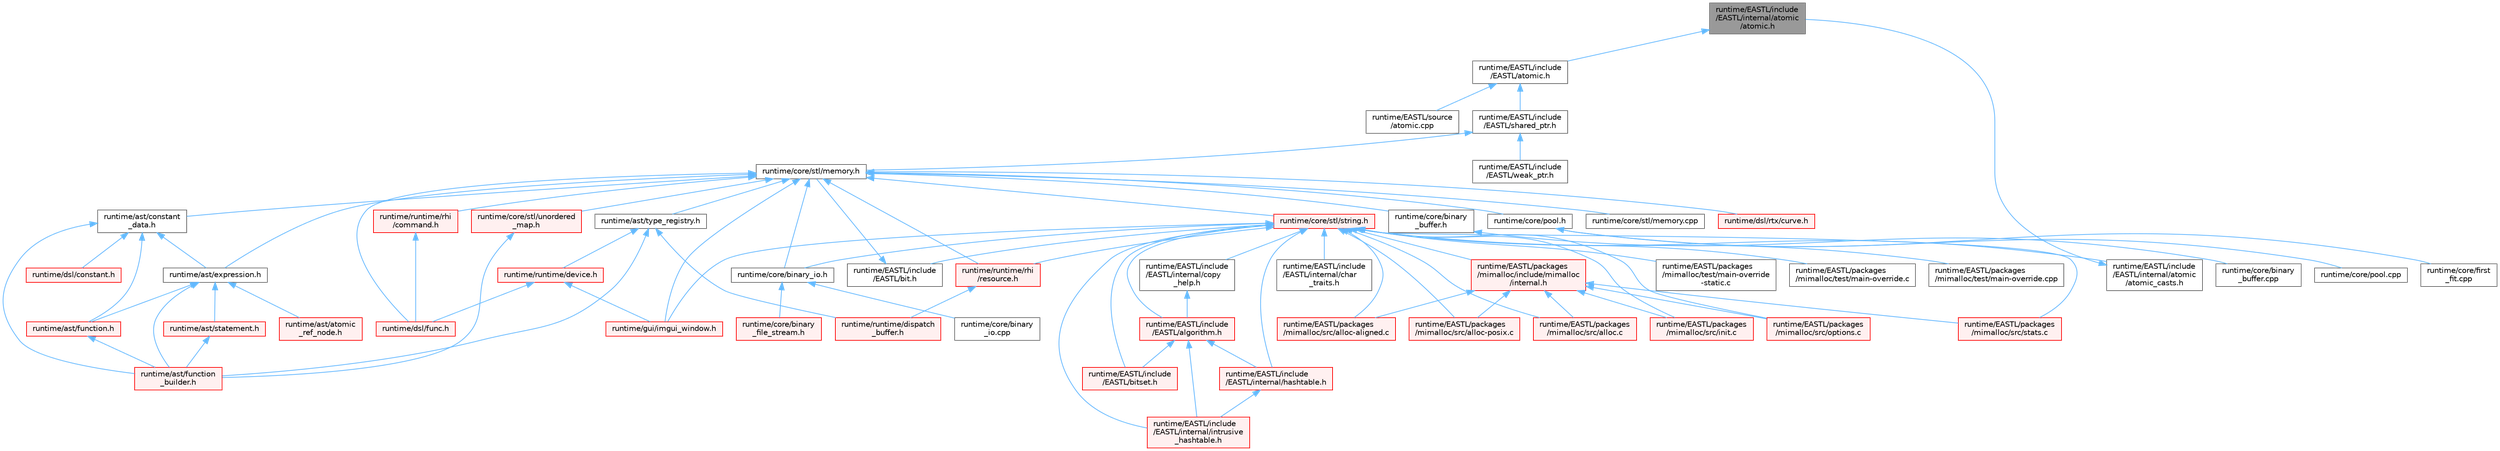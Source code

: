 digraph "runtime/EASTL/include/EASTL/internal/atomic/atomic.h"
{
 // LATEX_PDF_SIZE
  bgcolor="transparent";
  edge [fontname=Helvetica,fontsize=10,labelfontname=Helvetica,labelfontsize=10];
  node [fontname=Helvetica,fontsize=10,shape=box,height=0.2,width=0.4];
  Node1 [id="Node000001",label="runtime/EASTL/include\l/EASTL/internal/atomic\l/atomic.h",height=0.2,width=0.4,color="gray40", fillcolor="grey60", style="filled", fontcolor="black",tooltip=" "];
  Node1 -> Node2 [id="edge77_Node000001_Node000002",dir="back",color="steelblue1",style="solid",tooltip=" "];
  Node2 [id="Node000002",label="runtime/EASTL/include\l/EASTL/atomic.h",height=0.2,width=0.4,color="grey40", fillcolor="white", style="filled",URL="$_e_a_s_t_l_2include_2_e_a_s_t_l_2atomic_8h.html",tooltip=" "];
  Node2 -> Node3 [id="edge78_Node000002_Node000003",dir="back",color="steelblue1",style="solid",tooltip=" "];
  Node3 [id="Node000003",label="runtime/EASTL/include\l/EASTL/shared_ptr.h",height=0.2,width=0.4,color="grey40", fillcolor="white", style="filled",URL="$shared__ptr_8h.html",tooltip=" "];
  Node3 -> Node4 [id="edge79_Node000003_Node000004",dir="back",color="steelblue1",style="solid",tooltip=" "];
  Node4 [id="Node000004",label="runtime/EASTL/include\l/EASTL/weak_ptr.h",height=0.2,width=0.4,color="grey40", fillcolor="white", style="filled",URL="$weak__ptr_8h.html",tooltip=" "];
  Node3 -> Node5 [id="edge80_Node000003_Node000005",dir="back",color="steelblue1",style="solid",tooltip=" "];
  Node5 [id="Node000005",label="runtime/core/stl/memory.h",height=0.2,width=0.4,color="grey40", fillcolor="white", style="filled",URL="$core_2stl_2memory_8h.html",tooltip=" "];
  Node5 -> Node6 [id="edge81_Node000005_Node000006",dir="back",color="steelblue1",style="solid",tooltip=" "];
  Node6 [id="Node000006",label="runtime/ast/constant\l_data.h",height=0.2,width=0.4,color="grey40", fillcolor="white", style="filled",URL="$constant__data_8h.html",tooltip=" "];
  Node6 -> Node7 [id="edge82_Node000006_Node000007",dir="back",color="steelblue1",style="solid",tooltip=" "];
  Node7 [id="Node000007",label="runtime/ast/expression.h",height=0.2,width=0.4,color="grey40", fillcolor="white", style="filled",URL="$expression_8h.html",tooltip=" "];
  Node7 -> Node8 [id="edge83_Node000007_Node000008",dir="back",color="steelblue1",style="solid",tooltip=" "];
  Node8 [id="Node000008",label="runtime/ast/atomic\l_ref_node.h",height=0.2,width=0.4,color="red", fillcolor="#FFF0F0", style="filled",URL="$atomic__ref__node_8h.html",tooltip=" "];
  Node7 -> Node28 [id="edge84_Node000007_Node000028",dir="back",color="steelblue1",style="solid",tooltip=" "];
  Node28 [id="Node000028",label="runtime/ast/function.h",height=0.2,width=0.4,color="red", fillcolor="#FFF0F0", style="filled",URL="$ast_2function_8h.html",tooltip=" "];
  Node28 -> Node30 [id="edge85_Node000028_Node000030",dir="back",color="steelblue1",style="solid",tooltip=" "];
  Node30 [id="Node000030",label="runtime/ast/function\l_builder.h",height=0.2,width=0.4,color="red", fillcolor="#FFF0F0", style="filled",URL="$function__builder_8h.html",tooltip=" "];
  Node7 -> Node30 [id="edge86_Node000007_Node000030",dir="back",color="steelblue1",style="solid",tooltip=" "];
  Node7 -> Node57 [id="edge87_Node000007_Node000057",dir="back",color="steelblue1",style="solid",tooltip=" "];
  Node57 [id="Node000057",label="runtime/ast/statement.h",height=0.2,width=0.4,color="red", fillcolor="#FFF0F0", style="filled",URL="$statement_8h.html",tooltip=" "];
  Node57 -> Node30 [id="edge88_Node000057_Node000030",dir="back",color="steelblue1",style="solid",tooltip=" "];
  Node6 -> Node28 [id="edge89_Node000006_Node000028",dir="back",color="steelblue1",style="solid",tooltip=" "];
  Node6 -> Node30 [id="edge90_Node000006_Node000030",dir="back",color="steelblue1",style="solid",tooltip=" "];
  Node6 -> Node32 [id="edge91_Node000006_Node000032",dir="back",color="steelblue1",style="solid",tooltip=" "];
  Node32 [id="Node000032",label="runtime/dsl/constant.h",height=0.2,width=0.4,color="red", fillcolor="#FFF0F0", style="filled",URL="$constant_8h.html",tooltip=" "];
  Node5 -> Node7 [id="edge92_Node000005_Node000007",dir="back",color="steelblue1",style="solid",tooltip=" "];
  Node5 -> Node58 [id="edge93_Node000005_Node000058",dir="back",color="steelblue1",style="solid",tooltip=" "];
  Node58 [id="Node000058",label="runtime/ast/type_registry.h",height=0.2,width=0.4,color="grey40", fillcolor="white", style="filled",URL="$type__registry_8h.html",tooltip=" "];
  Node58 -> Node30 [id="edge94_Node000058_Node000030",dir="back",color="steelblue1",style="solid",tooltip=" "];
  Node58 -> Node48 [id="edge95_Node000058_Node000048",dir="back",color="steelblue1",style="solid",tooltip=" "];
  Node48 [id="Node000048",label="runtime/runtime/device.h",height=0.2,width=0.4,color="red", fillcolor="#FFF0F0", style="filled",URL="$device_8h.html",tooltip=" "];
  Node48 -> Node11 [id="edge96_Node000048_Node000011",dir="back",color="steelblue1",style="solid",tooltip=" "];
  Node11 [id="Node000011",label="runtime/dsl/func.h",height=0.2,width=0.4,color="red", fillcolor="#FFF0F0", style="filled",URL="$func_8h.html",tooltip=" "];
  Node48 -> Node49 [id="edge97_Node000048_Node000049",dir="back",color="steelblue1",style="solid",tooltip=" "];
  Node49 [id="Node000049",label="runtime/gui/imgui_window.h",height=0.2,width=0.4,color="red", fillcolor="#FFF0F0", style="filled",URL="$imgui__window_8h.html",tooltip=" "];
  Node58 -> Node50 [id="edge98_Node000058_Node000050",dir="back",color="steelblue1",style="solid",tooltip=" "];
  Node50 [id="Node000050",label="runtime/runtime/dispatch\l_buffer.h",height=0.2,width=0.4,color="red", fillcolor="#FFF0F0", style="filled",URL="$dispatch__buffer_8h.html",tooltip=" "];
  Node5 -> Node59 [id="edge99_Node000005_Node000059",dir="back",color="steelblue1",style="solid",tooltip=" "];
  Node59 [id="Node000059",label="runtime/core/binary\l_buffer.h",height=0.2,width=0.4,color="grey40", fillcolor="white", style="filled",URL="$binary__buffer_8h.html",tooltip=" "];
  Node59 -> Node60 [id="edge100_Node000059_Node000060",dir="back",color="steelblue1",style="solid",tooltip=" "];
  Node60 [id="Node000060",label="runtime/core/binary\l_buffer.cpp",height=0.2,width=0.4,color="grey40", fillcolor="white", style="filled",URL="$binary__buffer_8cpp.html",tooltip=" "];
  Node5 -> Node61 [id="edge101_Node000005_Node000061",dir="back",color="steelblue1",style="solid",tooltip=" "];
  Node61 [id="Node000061",label="runtime/core/binary_io.h",height=0.2,width=0.4,color="grey40", fillcolor="white", style="filled",URL="$binary__io_8h.html",tooltip=" "];
  Node61 -> Node62 [id="edge102_Node000061_Node000062",dir="back",color="steelblue1",style="solid",tooltip=" "];
  Node62 [id="Node000062",label="runtime/core/binary\l_file_stream.h",height=0.2,width=0.4,color="red", fillcolor="#FFF0F0", style="filled",URL="$binary__file__stream_8h.html",tooltip=" "];
  Node61 -> Node64 [id="edge103_Node000061_Node000064",dir="back",color="steelblue1",style="solid",tooltip=" "];
  Node64 [id="Node000064",label="runtime/core/binary\l_io.cpp",height=0.2,width=0.4,color="grey40", fillcolor="white", style="filled",URL="$binary__io_8cpp.html",tooltip=" "];
  Node5 -> Node65 [id="edge104_Node000005_Node000065",dir="back",color="steelblue1",style="solid",tooltip=" "];
  Node65 [id="Node000065",label="runtime/core/pool.h",height=0.2,width=0.4,color="grey40", fillcolor="white", style="filled",URL="$core_2pool_8h.html",tooltip=" "];
  Node65 -> Node66 [id="edge105_Node000065_Node000066",dir="back",color="steelblue1",style="solid",tooltip=" "];
  Node66 [id="Node000066",label="runtime/core/first\l_fit.cpp",height=0.2,width=0.4,color="grey40", fillcolor="white", style="filled",URL="$first__fit_8cpp.html",tooltip=" "];
  Node65 -> Node67 [id="edge106_Node000065_Node000067",dir="back",color="steelblue1",style="solid",tooltip=" "];
  Node67 [id="Node000067",label="runtime/core/pool.cpp",height=0.2,width=0.4,color="grey40", fillcolor="white", style="filled",URL="$pool_8cpp.html",tooltip=" "];
  Node5 -> Node68 [id="edge107_Node000005_Node000068",dir="back",color="steelblue1",style="solid",tooltip=" "];
  Node68 [id="Node000068",label="runtime/core/stl/memory.cpp",height=0.2,width=0.4,color="grey40", fillcolor="white", style="filled",URL="$core_2stl_2memory_8cpp.html",tooltip=" "];
  Node5 -> Node69 [id="edge108_Node000005_Node000069",dir="back",color="steelblue1",style="solid",tooltip=" "];
  Node69 [id="Node000069",label="runtime/core/stl/string.h",height=0.2,width=0.4,color="red", fillcolor="#FFF0F0", style="filled",URL="$string_8h.html",tooltip=" "];
  Node69 -> Node70 [id="edge109_Node000069_Node000070",dir="back",color="steelblue1",style="solid",tooltip=" "];
  Node70 [id="Node000070",label="runtime/EASTL/include\l/EASTL/algorithm.h",height=0.2,width=0.4,color="red", fillcolor="#FFF0F0", style="filled",URL="$_e_a_s_t_l_2include_2_e_a_s_t_l_2algorithm_8h.html",tooltip=" "];
  Node70 -> Node82 [id="edge110_Node000070_Node000082",dir="back",color="steelblue1",style="solid",tooltip=" "];
  Node82 [id="Node000082",label="runtime/EASTL/include\l/EASTL/bitset.h",height=0.2,width=0.4,color="red", fillcolor="#FFF0F0", style="filled",URL="$bitset_8h.html",tooltip=" "];
  Node70 -> Node100 [id="edge111_Node000070_Node000100",dir="back",color="steelblue1",style="solid",tooltip=" "];
  Node100 [id="Node000100",label="runtime/EASTL/include\l/EASTL/internal/hashtable.h",height=0.2,width=0.4,color="red", fillcolor="#FFF0F0", style="filled",URL="$hashtable_8h.html",tooltip=" "];
  Node100 -> Node110 [id="edge112_Node000100_Node000110",dir="back",color="steelblue1",style="solid",tooltip=" "];
  Node110 [id="Node000110",label="runtime/EASTL/include\l/EASTL/internal/intrusive\l_hashtable.h",height=0.2,width=0.4,color="red", fillcolor="#FFF0F0", style="filled",URL="$intrusive__hashtable_8h.html",tooltip=" "];
  Node70 -> Node110 [id="edge113_Node000070_Node000110",dir="back",color="steelblue1",style="solid",tooltip=" "];
  Node69 -> Node167 [id="edge114_Node000069_Node000167",dir="back",color="steelblue1",style="solid",tooltip=" "];
  Node167 [id="Node000167",label="runtime/EASTL/include\l/EASTL/bit.h",height=0.2,width=0.4,color="grey40", fillcolor="white", style="filled",URL="$bit_8h.html",tooltip=" "];
  Node167 -> Node5 [id="edge115_Node000167_Node000005",dir="back",color="steelblue1",style="solid",tooltip=" "];
  Node69 -> Node82 [id="edge116_Node000069_Node000082",dir="back",color="steelblue1",style="solid",tooltip=" "];
  Node69 -> Node168 [id="edge117_Node000069_Node000168",dir="back",color="steelblue1",style="solid",tooltip=" "];
  Node168 [id="Node000168",label="runtime/EASTL/include\l/EASTL/internal/atomic\l/atomic_casts.h",height=0.2,width=0.4,color="grey40", fillcolor="white", style="filled",URL="$atomic__casts_8h.html",tooltip=" "];
  Node168 -> Node1 [id="edge118_Node000168_Node000001",dir="back",color="steelblue1",style="solid",tooltip=" "];
  Node69 -> Node169 [id="edge119_Node000069_Node000169",dir="back",color="steelblue1",style="solid",tooltip=" "];
  Node169 [id="Node000169",label="runtime/EASTL/include\l/EASTL/internal/char\l_traits.h",height=0.2,width=0.4,color="grey40", fillcolor="white", style="filled",URL="$char__traits_8h.html",tooltip=" "];
  Node69 -> Node170 [id="edge120_Node000069_Node000170",dir="back",color="steelblue1",style="solid",tooltip=" "];
  Node170 [id="Node000170",label="runtime/EASTL/include\l/EASTL/internal/copy\l_help.h",height=0.2,width=0.4,color="grey40", fillcolor="white", style="filled",URL="$copy__help_8h.html",tooltip=" "];
  Node170 -> Node70 [id="edge121_Node000170_Node000070",dir="back",color="steelblue1",style="solid",tooltip=" "];
  Node69 -> Node100 [id="edge122_Node000069_Node000100",dir="back",color="steelblue1",style="solid",tooltip=" "];
  Node69 -> Node110 [id="edge123_Node000069_Node000110",dir="back",color="steelblue1",style="solid",tooltip=" "];
  Node69 -> Node171 [id="edge124_Node000069_Node000171",dir="back",color="steelblue1",style="solid",tooltip=" "];
  Node171 [id="Node000171",label="runtime/EASTL/packages\l/mimalloc/include/mimalloc\l/internal.h",height=0.2,width=0.4,color="red", fillcolor="#FFF0F0", style="filled",URL="$_e_a_s_t_l_2packages_2mimalloc_2include_2mimalloc_2internal_8h.html",tooltip=" "];
  Node171 -> Node172 [id="edge125_Node000171_Node000172",dir="back",color="steelblue1",style="solid",tooltip=" "];
  Node172 [id="Node000172",label="runtime/EASTL/packages\l/mimalloc/src/alloc-aligned.c",height=0.2,width=0.4,color="red", fillcolor="#FFF0F0", style="filled",URL="$alloc-aligned_8c.html",tooltip=" "];
  Node171 -> Node175 [id="edge126_Node000171_Node000175",dir="back",color="steelblue1",style="solid",tooltip=" "];
  Node175 [id="Node000175",label="runtime/EASTL/packages\l/mimalloc/src/alloc-posix.c",height=0.2,width=0.4,color="red", fillcolor="#FFF0F0", style="filled",URL="$alloc-posix_8c.html",tooltip=" "];
  Node171 -> Node176 [id="edge127_Node000171_Node000176",dir="back",color="steelblue1",style="solid",tooltip=" "];
  Node176 [id="Node000176",label="runtime/EASTL/packages\l/mimalloc/src/alloc.c",height=0.2,width=0.4,color="red", fillcolor="#FFF0F0", style="filled",URL="$alloc_8c.html",tooltip=" "];
  Node171 -> Node182 [id="edge128_Node000171_Node000182",dir="back",color="steelblue1",style="solid",tooltip=" "];
  Node182 [id="Node000182",label="runtime/EASTL/packages\l/mimalloc/src/init.c",height=0.2,width=0.4,color="red", fillcolor="#FFF0F0", style="filled",URL="$_e_a_s_t_l_2packages_2mimalloc_2src_2init_8c.html",tooltip=" "];
  Node171 -> Node184 [id="edge129_Node000171_Node000184",dir="back",color="steelblue1",style="solid",tooltip=" "];
  Node184 [id="Node000184",label="runtime/EASTL/packages\l/mimalloc/src/options.c",height=0.2,width=0.4,color="red", fillcolor="#FFF0F0", style="filled",URL="$options_8c.html",tooltip=" "];
  Node171 -> Node197 [id="edge130_Node000171_Node000197",dir="back",color="steelblue1",style="solid",tooltip=" "];
  Node197 [id="Node000197",label="runtime/EASTL/packages\l/mimalloc/src/stats.c",height=0.2,width=0.4,color="red", fillcolor="#FFF0F0", style="filled",URL="$stats_8c.html",tooltip=" "];
  Node69 -> Node172 [id="edge131_Node000069_Node000172",dir="back",color="steelblue1",style="solid",tooltip=" "];
  Node69 -> Node175 [id="edge132_Node000069_Node000175",dir="back",color="steelblue1",style="solid",tooltip=" "];
  Node69 -> Node176 [id="edge133_Node000069_Node000176",dir="back",color="steelblue1",style="solid",tooltip=" "];
  Node69 -> Node182 [id="edge134_Node000069_Node000182",dir="back",color="steelblue1",style="solid",tooltip=" "];
  Node69 -> Node184 [id="edge135_Node000069_Node000184",dir="back",color="steelblue1",style="solid",tooltip=" "];
  Node69 -> Node197 [id="edge136_Node000069_Node000197",dir="back",color="steelblue1",style="solid",tooltip=" "];
  Node69 -> Node198 [id="edge137_Node000069_Node000198",dir="back",color="steelblue1",style="solid",tooltip=" "];
  Node198 [id="Node000198",label="runtime/EASTL/packages\l/mimalloc/test/main-override\l-static.c",height=0.2,width=0.4,color="grey40", fillcolor="white", style="filled",URL="$main-override-static_8c.html",tooltip=" "];
  Node69 -> Node199 [id="edge138_Node000069_Node000199",dir="back",color="steelblue1",style="solid",tooltip=" "];
  Node199 [id="Node000199",label="runtime/EASTL/packages\l/mimalloc/test/main-override.c",height=0.2,width=0.4,color="grey40", fillcolor="white", style="filled",URL="$main-override_8c.html",tooltip=" "];
  Node69 -> Node200 [id="edge139_Node000069_Node000200",dir="back",color="steelblue1",style="solid",tooltip=" "];
  Node200 [id="Node000200",label="runtime/EASTL/packages\l/mimalloc/test/main-override.cpp",height=0.2,width=0.4,color="grey40", fillcolor="white", style="filled",URL="$main-override_8cpp.html",tooltip=" "];
  Node69 -> Node61 [id="edge140_Node000069_Node000061",dir="back",color="steelblue1",style="solid",tooltip=" "];
  Node69 -> Node49 [id="edge141_Node000069_Node000049",dir="back",color="steelblue1",style="solid",tooltip=" "];
  Node69 -> Node214 [id="edge142_Node000069_Node000214",dir="back",color="steelblue1",style="solid",tooltip=" "];
  Node214 [id="Node000214",label="runtime/runtime/rhi\l/resource.h",height=0.2,width=0.4,color="red", fillcolor="#FFF0F0", style="filled",URL="$runtime_2rhi_2resource_8h.html",tooltip=" "];
  Node214 -> Node50 [id="edge143_Node000214_Node000050",dir="back",color="steelblue1",style="solid",tooltip=" "];
  Node5 -> Node90 [id="edge144_Node000005_Node000090",dir="back",color="steelblue1",style="solid",tooltip=" "];
  Node90 [id="Node000090",label="runtime/core/stl/unordered\l_map.h",height=0.2,width=0.4,color="red", fillcolor="#FFF0F0", style="filled",URL="$core_2stl_2unordered__map_8h.html",tooltip=" "];
  Node90 -> Node30 [id="edge145_Node000090_Node000030",dir="back",color="steelblue1",style="solid",tooltip=" "];
  Node5 -> Node11 [id="edge146_Node000005_Node000011",dir="back",color="steelblue1",style="solid",tooltip=" "];
  Node5 -> Node40 [id="edge147_Node000005_Node000040",dir="back",color="steelblue1",style="solid",tooltip=" "];
  Node40 [id="Node000040",label="runtime/dsl/rtx/curve.h",height=0.2,width=0.4,color="red", fillcolor="#FFF0F0", style="filled",URL="$dsl_2rtx_2curve_8h.html",tooltip=" "];
  Node5 -> Node49 [id="edge148_Node000005_Node000049",dir="back",color="steelblue1",style="solid",tooltip=" "];
  Node5 -> Node75 [id="edge149_Node000005_Node000075",dir="back",color="steelblue1",style="solid",tooltip=" "];
  Node75 [id="Node000075",label="runtime/runtime/rhi\l/command.h",height=0.2,width=0.4,color="red", fillcolor="#FFF0F0", style="filled",URL="$command_8h.html",tooltip=" "];
  Node75 -> Node11 [id="edge150_Node000075_Node000011",dir="back",color="steelblue1",style="solid",tooltip=" "];
  Node5 -> Node214 [id="edge151_Node000005_Node000214",dir="back",color="steelblue1",style="solid",tooltip=" "];
  Node2 -> Node472 [id="edge152_Node000002_Node000472",dir="back",color="steelblue1",style="solid",tooltip=" "];
  Node472 [id="Node000472",label="runtime/EASTL/source\l/atomic.cpp",height=0.2,width=0.4,color="grey40", fillcolor="white", style="filled",URL="$atomic_8cpp.html",tooltip=" "];
}
